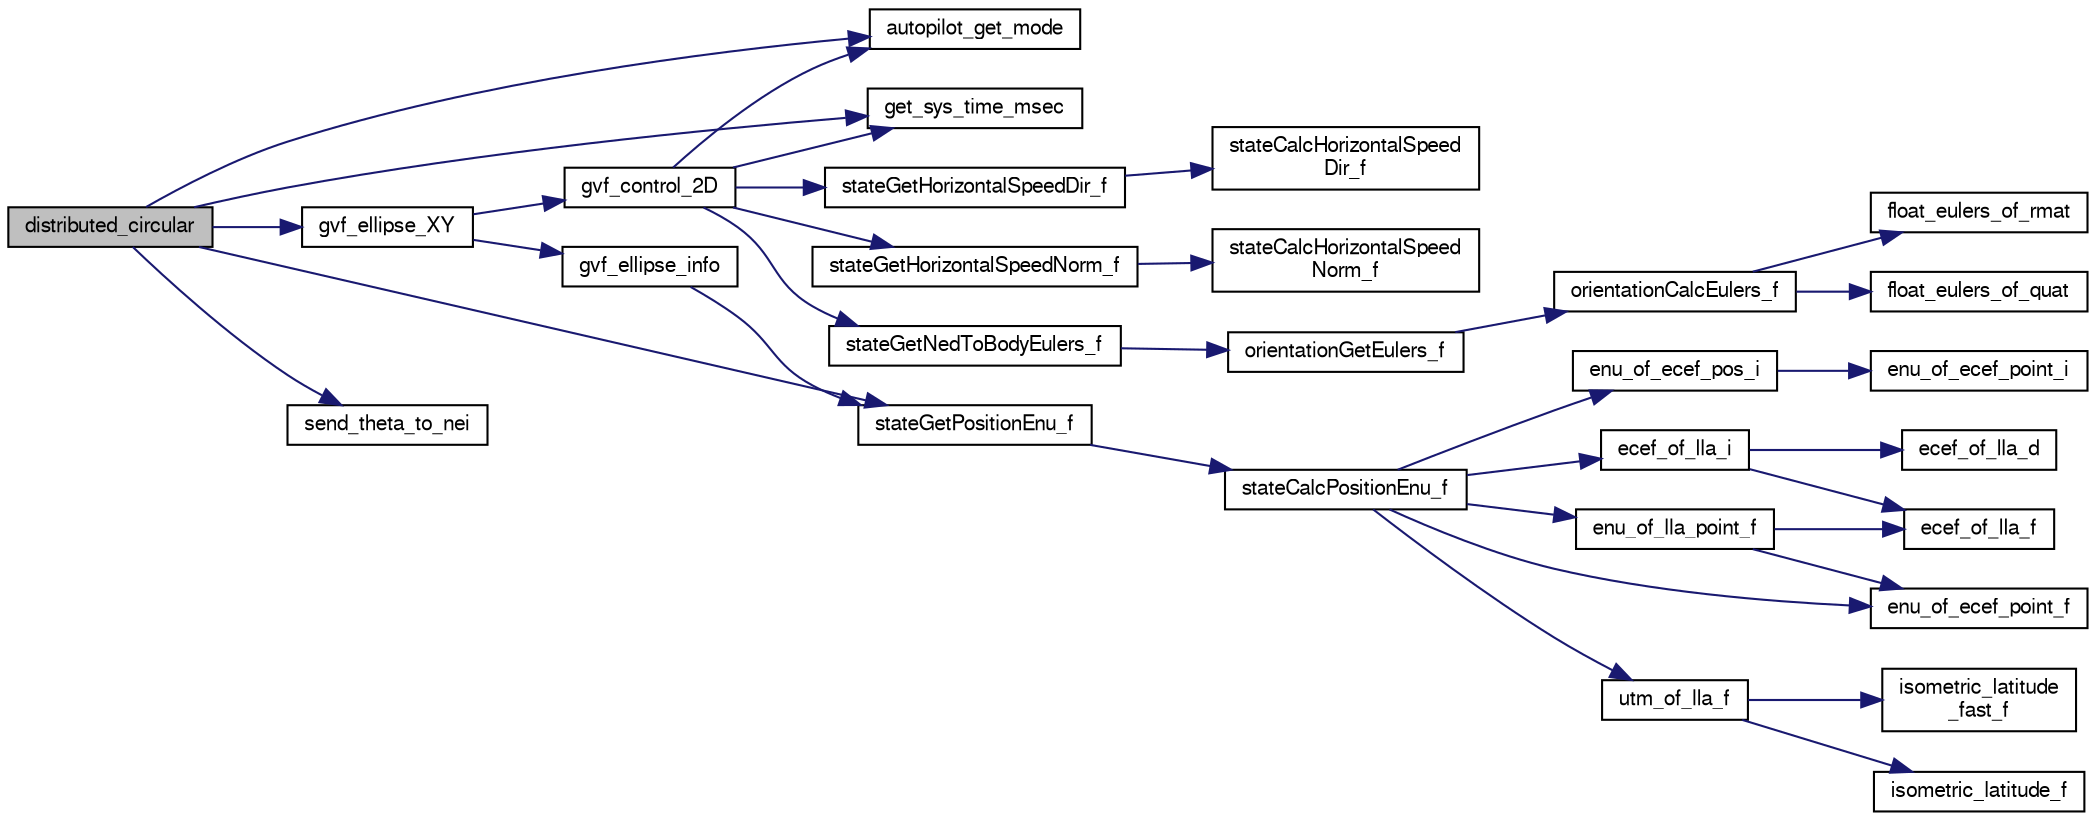 digraph "distributed_circular"
{
  edge [fontname="FreeSans",fontsize="10",labelfontname="FreeSans",labelfontsize="10"];
  node [fontname="FreeSans",fontsize="10",shape=record];
  rankdir="LR";
  Node1 [label="distributed_circular",height=0.2,width=0.4,color="black", fillcolor="grey75", style="filled", fontcolor="black"];
  Node1 -> Node2 [color="midnightblue",fontsize="10",style="solid",fontname="FreeSans"];
  Node2 [label="autopilot_get_mode",height=0.2,width=0.4,color="black", fillcolor="white", style="filled",URL="$autopilot_8c.html#a23af2ac2d4bcb9b71c869a409de61cc4",tooltip="get autopilot mode "];
  Node1 -> Node3 [color="midnightblue",fontsize="10",style="solid",fontname="FreeSans"];
  Node3 [label="get_sys_time_msec",height=0.2,width=0.4,color="black", fillcolor="white", style="filled",URL="$chibios_2mcu__periph_2sys__time__arch_8c.html#ad3cb294b0d1d74dfb511534b36a17960",tooltip="Get the time in milliseconds since startup. "];
  Node1 -> Node4 [color="midnightblue",fontsize="10",style="solid",fontname="FreeSans"];
  Node4 [label="gvf_ellipse_XY",height=0.2,width=0.4,color="black", fillcolor="white", style="filled",URL="$gvf_8c.html#ad4ac74c3e1ae77e925a16e7f6ca93c34"];
  Node4 -> Node5 [color="midnightblue",fontsize="10",style="solid",fontname="FreeSans"];
  Node5 [label="gvf_control_2D",height=0.2,width=0.4,color="black", fillcolor="white", style="filled",URL="$gvf_8c.html#a72f82c6d1210fc15d2469c5afeaf1302"];
  Node5 -> Node2 [color="midnightblue",fontsize="10",style="solid",fontname="FreeSans"];
  Node5 -> Node3 [color="midnightblue",fontsize="10",style="solid",fontname="FreeSans"];
  Node5 -> Node6 [color="midnightblue",fontsize="10",style="solid",fontname="FreeSans"];
  Node6 [label="stateGetHorizontalSpeedDir_f",height=0.2,width=0.4,color="black", fillcolor="white", style="filled",URL="$group__state__velocity.html#ga6f8b83126a235daea584aa9ce97f7fac",tooltip="Get dir of horizontal ground speed (float). "];
  Node6 -> Node7 [color="midnightblue",fontsize="10",style="solid",fontname="FreeSans"];
  Node7 [label="stateCalcHorizontalSpeed\lDir_f",height=0.2,width=0.4,color="black", fillcolor="white", style="filled",URL="$group__state__velocity.html#gad9b7b6ea39d5a4ee3e824f97204c4bb5"];
  Node5 -> Node8 [color="midnightblue",fontsize="10",style="solid",fontname="FreeSans"];
  Node8 [label="stateGetHorizontalSpeedNorm_f",height=0.2,width=0.4,color="black", fillcolor="white", style="filled",URL="$group__state__velocity.html#ga1396b84069296dc0353f25281a472c08",tooltip="Get norm of horizontal ground speed (float). "];
  Node8 -> Node9 [color="midnightblue",fontsize="10",style="solid",fontname="FreeSans"];
  Node9 [label="stateCalcHorizontalSpeed\lNorm_f",height=0.2,width=0.4,color="black", fillcolor="white", style="filled",URL="$group__state__velocity.html#ga990849172b82f2e3bc1ab9da2395c9c4"];
  Node5 -> Node10 [color="midnightblue",fontsize="10",style="solid",fontname="FreeSans"];
  Node10 [label="stateGetNedToBodyEulers_f",height=0.2,width=0.4,color="black", fillcolor="white", style="filled",URL="$group__state__attitude.html#ga9a5e6bac6e7d78e1b33430e73344615b",tooltip="Get vehicle body attitude euler angles (float). "];
  Node10 -> Node11 [color="midnightblue",fontsize="10",style="solid",fontname="FreeSans"];
  Node11 [label="orientationGetEulers_f",height=0.2,width=0.4,color="black", fillcolor="white", style="filled",URL="$group__math__orientation__representation.html#gaaae3838d0b45682d48257d5dbfff3030",tooltip="Get vehicle body attitude euler angles (float). "];
  Node11 -> Node12 [color="midnightblue",fontsize="10",style="solid",fontname="FreeSans"];
  Node12 [label="orientationCalcEulers_f",height=0.2,width=0.4,color="black", fillcolor="white", style="filled",URL="$group__math__orientation__representation.html#ga8b8bf1c74adb971f399f0dd4f84d9388"];
  Node12 -> Node13 [color="midnightblue",fontsize="10",style="solid",fontname="FreeSans"];
  Node13 [label="float_eulers_of_rmat",height=0.2,width=0.4,color="black", fillcolor="white", style="filled",URL="$group__math__algebra__float.html#gac568e7074d2732d1237f80898c1dfb76"];
  Node12 -> Node14 [color="midnightblue",fontsize="10",style="solid",fontname="FreeSans"];
  Node14 [label="float_eulers_of_quat",height=0.2,width=0.4,color="black", fillcolor="white", style="filled",URL="$group__math__algebra__float.html#gacd48accfe6eaac320b0d651d894e1db8",tooltip="euler rotation &#39;ZYX&#39; "];
  Node4 -> Node15 [color="midnightblue",fontsize="10",style="solid",fontname="FreeSans"];
  Node15 [label="gvf_ellipse_info",height=0.2,width=0.4,color="black", fillcolor="white", style="filled",URL="$gvf__ellipse_8c.html#a54a144011fc0310e40d5190b005ae052"];
  Node15 -> Node16 [color="midnightblue",fontsize="10",style="solid",fontname="FreeSans"];
  Node16 [label="stateGetPositionEnu_f",height=0.2,width=0.4,color="black", fillcolor="white", style="filled",URL="$group__state__position.html#ga545d479db45e1a9711e59736b6d1309b",tooltip="Get position in local ENU coordinates (float). "];
  Node16 -> Node17 [color="midnightblue",fontsize="10",style="solid",fontname="FreeSans"];
  Node17 [label="stateCalcPositionEnu_f",height=0.2,width=0.4,color="black", fillcolor="white", style="filled",URL="$group__state__position.html#ga718066acd9581365ca5c2aacb29130fd"];
  Node17 -> Node18 [color="midnightblue",fontsize="10",style="solid",fontname="FreeSans"];
  Node18 [label="enu_of_ecef_point_f",height=0.2,width=0.4,color="black", fillcolor="white", style="filled",URL="$pprz__geodetic__float_8c.html#a2a82ebdce90a3e41d54f72c5e787fcd0"];
  Node17 -> Node19 [color="midnightblue",fontsize="10",style="solid",fontname="FreeSans"];
  Node19 [label="enu_of_ecef_pos_i",height=0.2,width=0.4,color="black", fillcolor="white", style="filled",URL="$group__math__geodetic__int.html#ga710a45725431766f0a003ba93cb58a11",tooltip="Convert a ECEF position to local ENU. "];
  Node19 -> Node20 [color="midnightblue",fontsize="10",style="solid",fontname="FreeSans"];
  Node20 [label="enu_of_ecef_point_i",height=0.2,width=0.4,color="black", fillcolor="white", style="filled",URL="$group__math__geodetic__int.html#ga85bcbfc73a43b120465422ec55647573",tooltip="Convert a point from ECEF to local ENU. "];
  Node17 -> Node21 [color="midnightblue",fontsize="10",style="solid",fontname="FreeSans"];
  Node21 [label="enu_of_lla_point_f",height=0.2,width=0.4,color="black", fillcolor="white", style="filled",URL="$pprz__geodetic__float_8c.html#ab8d5cb7292ea74802e7a94e265c0703a"];
  Node21 -> Node22 [color="midnightblue",fontsize="10",style="solid",fontname="FreeSans"];
  Node22 [label="ecef_of_lla_f",height=0.2,width=0.4,color="black", fillcolor="white", style="filled",URL="$pprz__geodetic__float_8c.html#a65bc5ba8b61d014ca659035759cc001c"];
  Node21 -> Node18 [color="midnightblue",fontsize="10",style="solid",fontname="FreeSans"];
  Node17 -> Node23 [color="midnightblue",fontsize="10",style="solid",fontname="FreeSans"];
  Node23 [label="ecef_of_lla_i",height=0.2,width=0.4,color="black", fillcolor="white", style="filled",URL="$group__math__geodetic__int.html#ga386f7bf340618bf1454ca2a3b5086100",tooltip="Convert a LLA to ECEF. "];
  Node23 -> Node22 [color="midnightblue",fontsize="10",style="solid",fontname="FreeSans"];
  Node23 -> Node24 [color="midnightblue",fontsize="10",style="solid",fontname="FreeSans"];
  Node24 [label="ecef_of_lla_d",height=0.2,width=0.4,color="black", fillcolor="white", style="filled",URL="$group__math__geodetic__double.html#gae6608c48696daebf3382f08e655028d9"];
  Node17 -> Node25 [color="midnightblue",fontsize="10",style="solid",fontname="FreeSans"];
  Node25 [label="utm_of_lla_f",height=0.2,width=0.4,color="black", fillcolor="white", style="filled",URL="$pprz__geodetic__float_8c.html#af99d4775df518f30b741b49c26eceedd"];
  Node25 -> Node26 [color="midnightblue",fontsize="10",style="solid",fontname="FreeSans"];
  Node26 [label="isometric_latitude_f",height=0.2,width=0.4,color="black", fillcolor="white", style="filled",URL="$pprz__geodetic__float_8c.html#a25c5bd31de0ea0d0caf14a0d217ad3ea"];
  Node25 -> Node27 [color="midnightblue",fontsize="10",style="solid",fontname="FreeSans"];
  Node27 [label="isometric_latitude\l_fast_f",height=0.2,width=0.4,color="black", fillcolor="white", style="filled",URL="$pprz__geodetic__float_8c.html#a21ea1b369f7d4abd984fb89c488dde24"];
  Node1 -> Node28 [color="midnightblue",fontsize="10",style="solid",fontname="FreeSans"];
  Node28 [label="send_theta_to_nei",height=0.2,width=0.4,color="black", fillcolor="white", style="filled",URL="$dcf_8c.html#a10a11ec6ecbc21114aa2afaf94ff1d21"];
  Node1 -> Node16 [color="midnightblue",fontsize="10",style="solid",fontname="FreeSans"];
}
